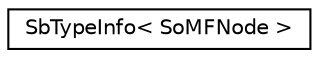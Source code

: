 digraph "Graphical Class Hierarchy"
{
 // LATEX_PDF_SIZE
  edge [fontname="Helvetica",fontsize="10",labelfontname="Helvetica",labelfontsize="10"];
  node [fontname="Helvetica",fontsize="10",shape=record];
  rankdir="LR";
  Node0 [label="SbTypeInfo\< SoMFNode \>",height=0.2,width=0.4,color="black", fillcolor="white", style="filled",URL="$structSbTypeInfo_3_01SoMFNode_01_4.html",tooltip=" "];
}
